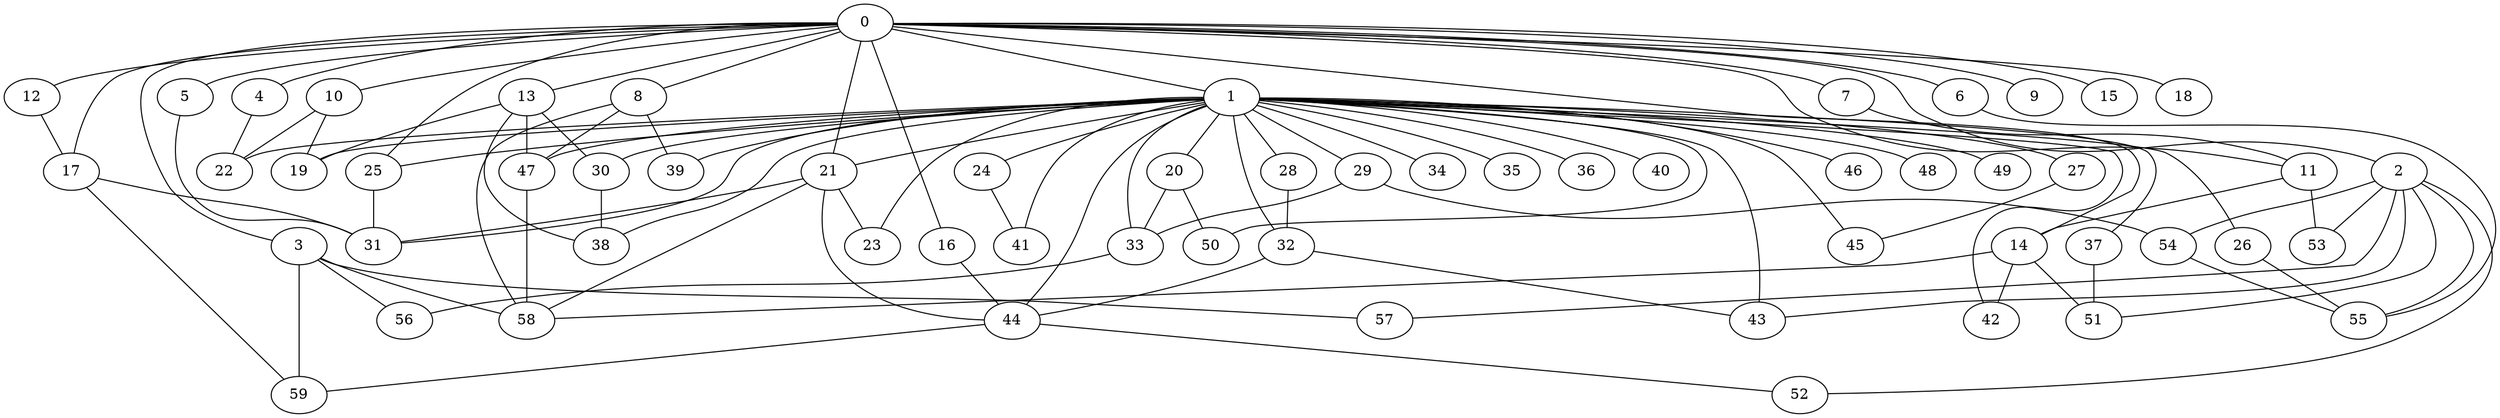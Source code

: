 
graph graphname {
    0 -- 1
0 -- 2
0 -- 3
0 -- 4
0 -- 5
0 -- 6
0 -- 7
0 -- 8
0 -- 9
0 -- 10
0 -- 11
0 -- 12
0 -- 13
0 -- 14
0 -- 15
0 -- 16
0 -- 17
0 -- 18
0 -- 21
0 -- 25
1 -- 19
1 -- 20
1 -- 21
1 -- 22
1 -- 23
1 -- 24
1 -- 25
1 -- 26
1 -- 27
1 -- 28
1 -- 29
1 -- 30
1 -- 31
1 -- 32
1 -- 33
1 -- 34
1 -- 35
1 -- 36
1 -- 37
1 -- 38
1 -- 39
1 -- 40
1 -- 41
1 -- 42
1 -- 43
1 -- 44
1 -- 45
1 -- 46
1 -- 47
1 -- 48
1 -- 49
1 -- 50
2 -- 51
2 -- 52
2 -- 53
2 -- 54
2 -- 55
2 -- 43
2 -- 57
3 -- 56
3 -- 58
3 -- 59
3 -- 57
4 -- 22
5 -- 31
6 -- 55
7 -- 11
8 -- 47
8 -- 39
8 -- 58
10 -- 22
10 -- 19
11 -- 14
11 -- 53
12 -- 17
13 -- 19
13 -- 30
13 -- 47
13 -- 38
14 -- 51
14 -- 42
14 -- 58
16 -- 44
17 -- 31
17 -- 59
20 -- 50
20 -- 33
21 -- 31
21 -- 23
21 -- 44
21 -- 58
24 -- 41
25 -- 31
26 -- 55
27 -- 45
28 -- 32
29 -- 54
29 -- 33
30 -- 38
32 -- 44
32 -- 43
33 -- 56
37 -- 51
44 -- 59
44 -- 52
47 -- 58
54 -- 55

}
